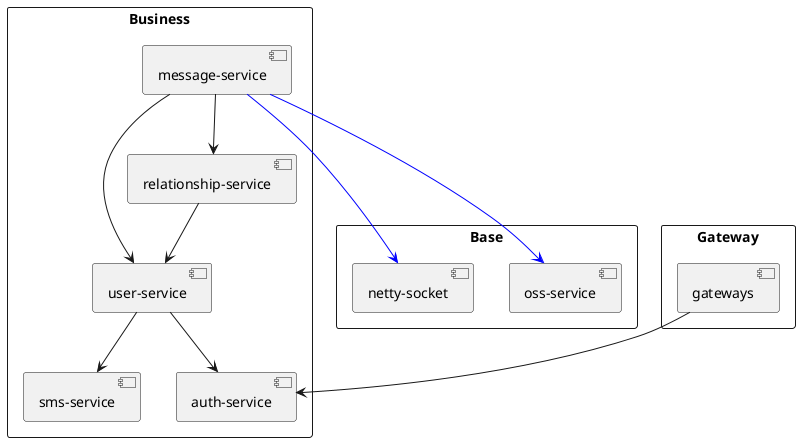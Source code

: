 @startuml
skinparam packageStyle rectangle


package "Base" {
    [netty-socket]
    [oss-service]
}

package "Business" {
    [user-service]
    [auth-service]
    [sms-service]
    [message-service]
    [relationship-service]

    [message-service] --> [user-service]
    [message-service] --> [relationship-service]
    [message-service] -[#0000FF]--> [oss-service]
    [message-service] -[#0000FF]--> [netty-socket]

    [relationship-service] --> [user-service]

    [user-service] --> [auth-service]
    [user-service] --> [sms-service]
}

package "Gateway" {
    [gateways]

    [gateways] --> [auth-service]
}

@enduml